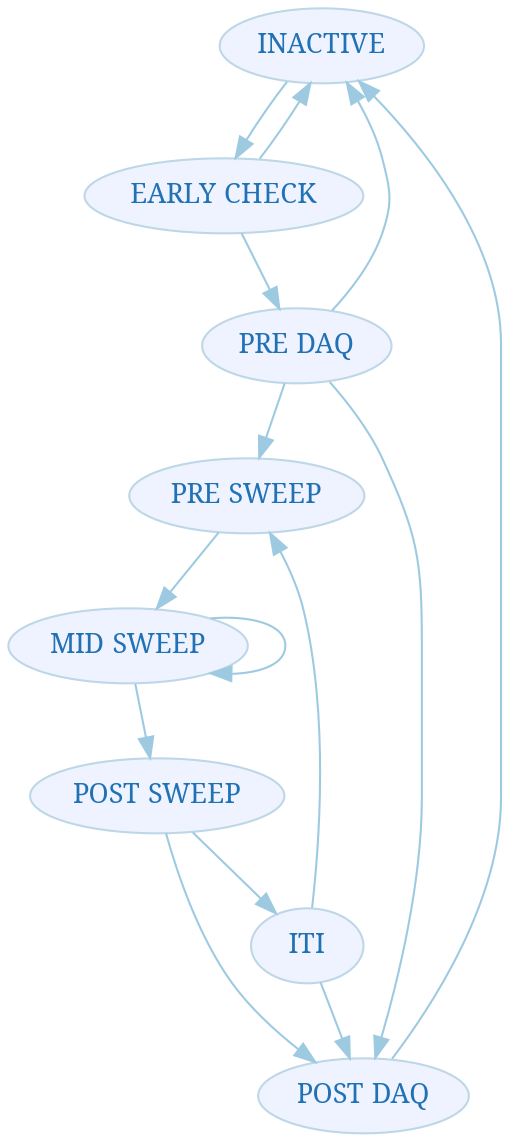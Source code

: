 digraph G {
    fontname="sans-serif";
    compound="true";
    ratio="0,01";
    center="true";
    penwidth="0.1";
    edge [comment="Wildcard edge",
          fontname="sans-serif",
          fontsize=10,
          colorscheme="blues3",
          color=2,
          fontcolor=3];
    node [fontname="serif",
          fontsize=13,
          fillcolor="1",
          colorscheme="blues4",
          color="2",
          fontcolor="4",
          style="filled"];

    "INACTIVE";
    "PRE DAQ";
    "PRE SWEEP";
    "MID SWEEP";
    "POST SWEEP";
    "ITI";
    "POST DAQ";
    "EARLY CHECK";

    "INACTIVE" -> "EARLY CHECK";

    "EARLY CHECK" -> "INACTIVE";
    "EARLY CHECK" -> "PRE DAQ";

    "PRE DAQ" -> "PRE SWEEP";
    "PRE DAQ" -> "INACTIVE";
    "PRE DAQ" -> "POST DAQ";

    "PRE SWEEP" -> "MID SWEEP";

    "MID SWEEP" -> "MID SWEEP";
    "MID SWEEP" -> "POST SWEEP";

    "POST SWEEP" -> "ITI";
    "POST SWEEP" -> "POST DAQ";

    "ITI" -> "PRE SWEEP";
    "ITI" -> "POST DAQ";

    "POST DAQ" -> "INACTIVE";
}
